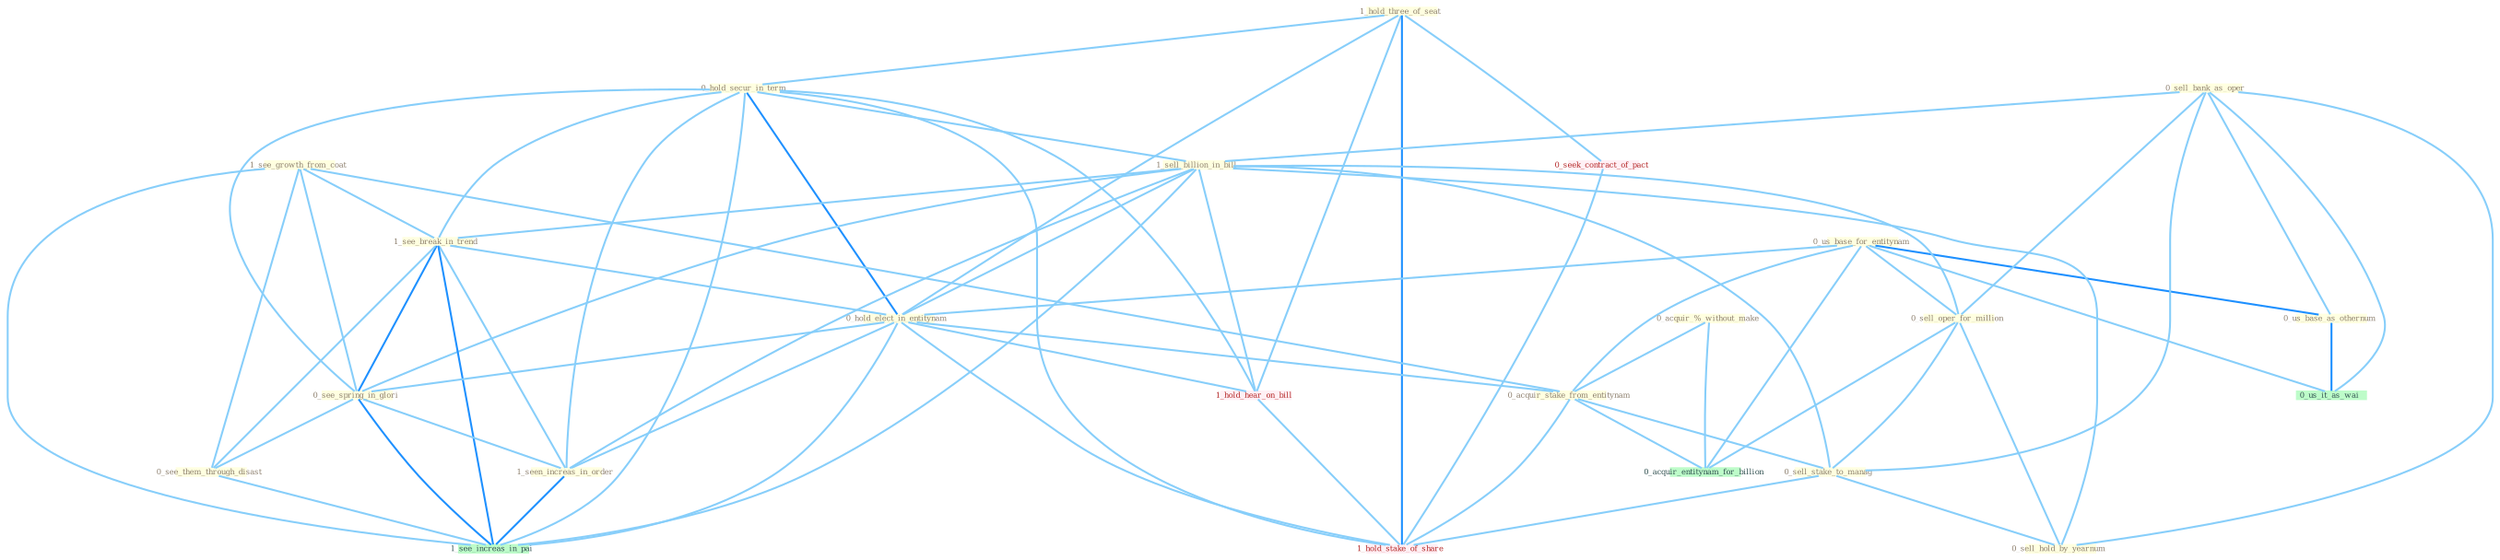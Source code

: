 Graph G{ 
    node
    [shape=polygon,style=filled,width=.5,height=.06,color="#BDFCC9",fixedsize=true,fontsize=4,
    fontcolor="#2f4f4f"];
    {node
    [color="#ffffe0", fontcolor="#8b7d6b"] "1_hold_three_of_seat " "0_us_base_for_entitynam " "0_hold_secur_in_term " "0_sell_bank_as_oper " "1_see_growth_from_coat " "1_sell_billion_in_bill " "0_us_base_as_othernum " "1_see_break_in_trend " "0_hold_elect_in_entitynam " "0_see_spring_in_glori " "0_acquir_%_without_make " "0_sell_oper_for_million " "1_seen_increas_in_order " "0_acquir_stake_from_entitynam " "0_sell_stake_to_manag " "0_sell_hold_by_yearnum " "0_see_them_through_disast "}
{node [color="#fff0f5", fontcolor="#b22222"] "0_seek_contract_of_pact " "1_hold_hear_on_bill " "1_hold_stake_of_share "}
edge [color="#B0E2FF"];

	"1_hold_three_of_seat " -- "0_hold_secur_in_term " [w="1", color="#87cefa" ];
	"1_hold_three_of_seat " -- "0_hold_elect_in_entitynam " [w="1", color="#87cefa" ];
	"1_hold_three_of_seat " -- "0_seek_contract_of_pact " [w="1", color="#87cefa" ];
	"1_hold_three_of_seat " -- "1_hold_hear_on_bill " [w="1", color="#87cefa" ];
	"1_hold_three_of_seat " -- "1_hold_stake_of_share " [w="2", color="#1e90ff" , len=0.8];
	"0_us_base_for_entitynam " -- "0_us_base_as_othernum " [w="2", color="#1e90ff" , len=0.8];
	"0_us_base_for_entitynam " -- "0_hold_elect_in_entitynam " [w="1", color="#87cefa" ];
	"0_us_base_for_entitynam " -- "0_sell_oper_for_million " [w="1", color="#87cefa" ];
	"0_us_base_for_entitynam " -- "0_acquir_stake_from_entitynam " [w="1", color="#87cefa" ];
	"0_us_base_for_entitynam " -- "0_us_it_as_wai " [w="1", color="#87cefa" ];
	"0_us_base_for_entitynam " -- "0_acquir_entitynam_for_billion " [w="1", color="#87cefa" ];
	"0_hold_secur_in_term " -- "1_sell_billion_in_bill " [w="1", color="#87cefa" ];
	"0_hold_secur_in_term " -- "1_see_break_in_trend " [w="1", color="#87cefa" ];
	"0_hold_secur_in_term " -- "0_hold_elect_in_entitynam " [w="2", color="#1e90ff" , len=0.8];
	"0_hold_secur_in_term " -- "0_see_spring_in_glori " [w="1", color="#87cefa" ];
	"0_hold_secur_in_term " -- "1_seen_increas_in_order " [w="1", color="#87cefa" ];
	"0_hold_secur_in_term " -- "1_see_increas_in_pai " [w="1", color="#87cefa" ];
	"0_hold_secur_in_term " -- "1_hold_hear_on_bill " [w="1", color="#87cefa" ];
	"0_hold_secur_in_term " -- "1_hold_stake_of_share " [w="1", color="#87cefa" ];
	"0_sell_bank_as_oper " -- "1_sell_billion_in_bill " [w="1", color="#87cefa" ];
	"0_sell_bank_as_oper " -- "0_us_base_as_othernum " [w="1", color="#87cefa" ];
	"0_sell_bank_as_oper " -- "0_sell_oper_for_million " [w="1", color="#87cefa" ];
	"0_sell_bank_as_oper " -- "0_sell_stake_to_manag " [w="1", color="#87cefa" ];
	"0_sell_bank_as_oper " -- "0_sell_hold_by_yearnum " [w="1", color="#87cefa" ];
	"0_sell_bank_as_oper " -- "0_us_it_as_wai " [w="1", color="#87cefa" ];
	"1_see_growth_from_coat " -- "1_see_break_in_trend " [w="1", color="#87cefa" ];
	"1_see_growth_from_coat " -- "0_see_spring_in_glori " [w="1", color="#87cefa" ];
	"1_see_growth_from_coat " -- "0_acquir_stake_from_entitynam " [w="1", color="#87cefa" ];
	"1_see_growth_from_coat " -- "0_see_them_through_disast " [w="1", color="#87cefa" ];
	"1_see_growth_from_coat " -- "1_see_increas_in_pai " [w="1", color="#87cefa" ];
	"1_sell_billion_in_bill " -- "1_see_break_in_trend " [w="1", color="#87cefa" ];
	"1_sell_billion_in_bill " -- "0_hold_elect_in_entitynam " [w="1", color="#87cefa" ];
	"1_sell_billion_in_bill " -- "0_see_spring_in_glori " [w="1", color="#87cefa" ];
	"1_sell_billion_in_bill " -- "0_sell_oper_for_million " [w="1", color="#87cefa" ];
	"1_sell_billion_in_bill " -- "1_seen_increas_in_order " [w="1", color="#87cefa" ];
	"1_sell_billion_in_bill " -- "0_sell_stake_to_manag " [w="1", color="#87cefa" ];
	"1_sell_billion_in_bill " -- "0_sell_hold_by_yearnum " [w="1", color="#87cefa" ];
	"1_sell_billion_in_bill " -- "1_see_increas_in_pai " [w="1", color="#87cefa" ];
	"1_sell_billion_in_bill " -- "1_hold_hear_on_bill " [w="1", color="#87cefa" ];
	"0_us_base_as_othernum " -- "0_us_it_as_wai " [w="2", color="#1e90ff" , len=0.8];
	"1_see_break_in_trend " -- "0_hold_elect_in_entitynam " [w="1", color="#87cefa" ];
	"1_see_break_in_trend " -- "0_see_spring_in_glori " [w="2", color="#1e90ff" , len=0.8];
	"1_see_break_in_trend " -- "1_seen_increas_in_order " [w="1", color="#87cefa" ];
	"1_see_break_in_trend " -- "0_see_them_through_disast " [w="1", color="#87cefa" ];
	"1_see_break_in_trend " -- "1_see_increas_in_pai " [w="2", color="#1e90ff" , len=0.8];
	"0_hold_elect_in_entitynam " -- "0_see_spring_in_glori " [w="1", color="#87cefa" ];
	"0_hold_elect_in_entitynam " -- "1_seen_increas_in_order " [w="1", color="#87cefa" ];
	"0_hold_elect_in_entitynam " -- "0_acquir_stake_from_entitynam " [w="1", color="#87cefa" ];
	"0_hold_elect_in_entitynam " -- "1_see_increas_in_pai " [w="1", color="#87cefa" ];
	"0_hold_elect_in_entitynam " -- "1_hold_hear_on_bill " [w="1", color="#87cefa" ];
	"0_hold_elect_in_entitynam " -- "1_hold_stake_of_share " [w="1", color="#87cefa" ];
	"0_see_spring_in_glori " -- "1_seen_increas_in_order " [w="1", color="#87cefa" ];
	"0_see_spring_in_glori " -- "0_see_them_through_disast " [w="1", color="#87cefa" ];
	"0_see_spring_in_glori " -- "1_see_increas_in_pai " [w="2", color="#1e90ff" , len=0.8];
	"0_acquir_%_without_make " -- "0_acquir_stake_from_entitynam " [w="1", color="#87cefa" ];
	"0_acquir_%_without_make " -- "0_acquir_entitynam_for_billion " [w="1", color="#87cefa" ];
	"0_sell_oper_for_million " -- "0_sell_stake_to_manag " [w="1", color="#87cefa" ];
	"0_sell_oper_for_million " -- "0_sell_hold_by_yearnum " [w="1", color="#87cefa" ];
	"0_sell_oper_for_million " -- "0_acquir_entitynam_for_billion " [w="1", color="#87cefa" ];
	"1_seen_increas_in_order " -- "1_see_increas_in_pai " [w="2", color="#1e90ff" , len=0.8];
	"0_acquir_stake_from_entitynam " -- "0_sell_stake_to_manag " [w="1", color="#87cefa" ];
	"0_acquir_stake_from_entitynam " -- "0_acquir_entitynam_for_billion " [w="1", color="#87cefa" ];
	"0_acquir_stake_from_entitynam " -- "1_hold_stake_of_share " [w="1", color="#87cefa" ];
	"0_sell_stake_to_manag " -- "0_sell_hold_by_yearnum " [w="1", color="#87cefa" ];
	"0_sell_stake_to_manag " -- "1_hold_stake_of_share " [w="1", color="#87cefa" ];
	"0_see_them_through_disast " -- "1_see_increas_in_pai " [w="1", color="#87cefa" ];
	"0_seek_contract_of_pact " -- "1_hold_stake_of_share " [w="1", color="#87cefa" ];
	"1_hold_hear_on_bill " -- "1_hold_stake_of_share " [w="1", color="#87cefa" ];
}